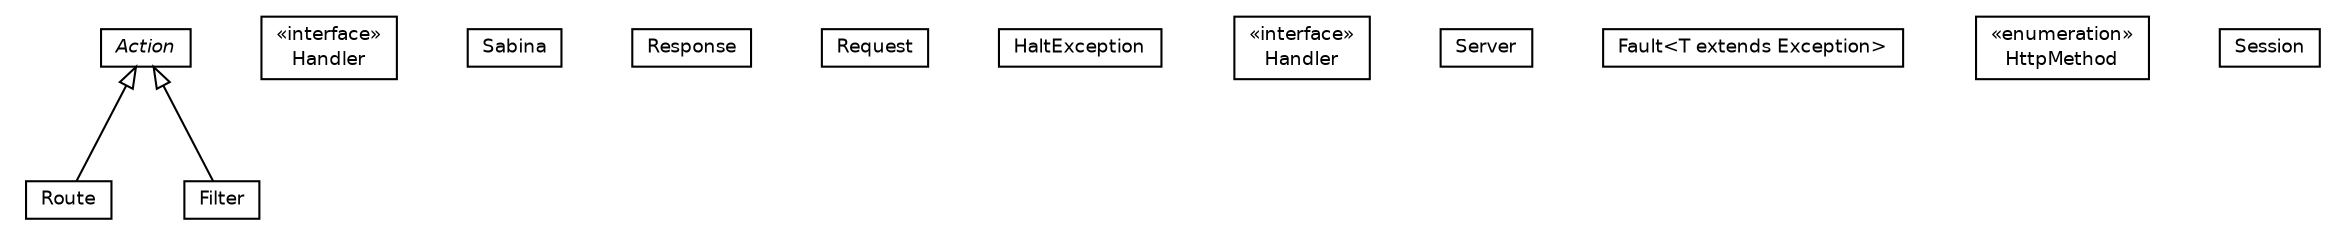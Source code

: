 #!/usr/local/bin/dot
#
# Class diagram 
# Generated by UMLGraph version R5_6-24-gf6e263 (http://www.umlgraph.org/)
#

digraph G {
	edge [fontname="Helvetica",fontsize=10,labelfontname="Helvetica",labelfontsize=10];
	node [fontname="Helvetica",fontsize=10,shape=plaintext];
	nodesep=0.25;
	ranksep=0.5;
	// sabina.Action
	c0 [label=<<table title="sabina.Action" border="0" cellborder="1" cellspacing="0" cellpadding="2" port="p" href="./Action.html">
		<tr><td><table border="0" cellspacing="0" cellpadding="1">
<tr><td align="center" balign="center"><font face="Helvetica-Oblique"> Action </font></td></tr>
		</table></td></tr>
		</table>>, URL="./Action.html", fontname="Helvetica", fontcolor="black", fontsize=9.0];
	// sabina.Route
	c1 [label=<<table title="sabina.Route" border="0" cellborder="1" cellspacing="0" cellpadding="2" port="p" href="./Route.html">
		<tr><td><table border="0" cellspacing="0" cellpadding="1">
<tr><td align="center" balign="center"> Route </td></tr>
		</table></td></tr>
		</table>>, URL="./Route.html", fontname="Helvetica", fontcolor="black", fontsize=9.0];
	// sabina.Route.Handler
	c2 [label=<<table title="sabina.Route.Handler" border="0" cellborder="1" cellspacing="0" cellpadding="2" port="p" href="./Route.Handler.html">
		<tr><td><table border="0" cellspacing="0" cellpadding="1">
<tr><td align="center" balign="center"> &#171;interface&#187; </td></tr>
<tr><td align="center" balign="center"> Handler </td></tr>
		</table></td></tr>
		</table>>, URL="./Route.Handler.html", fontname="Helvetica", fontcolor="black", fontsize=9.0];
	// sabina.Sabina
	c3 [label=<<table title="sabina.Sabina" border="0" cellborder="1" cellspacing="0" cellpadding="2" port="p" href="./Sabina.html">
		<tr><td><table border="0" cellspacing="0" cellpadding="1">
<tr><td align="center" balign="center"> Sabina </td></tr>
		</table></td></tr>
		</table>>, URL="./Sabina.html", fontname="Helvetica", fontcolor="black", fontsize=9.0];
	// sabina.Response
	c4 [label=<<table title="sabina.Response" border="0" cellborder="1" cellspacing="0" cellpadding="2" port="p" href="./Response.html">
		<tr><td><table border="0" cellspacing="0" cellpadding="1">
<tr><td align="center" balign="center"> Response </td></tr>
		</table></td></tr>
		</table>>, URL="./Response.html", fontname="Helvetica", fontcolor="black", fontsize=9.0];
	// sabina.Request
	c5 [label=<<table title="sabina.Request" border="0" cellborder="1" cellspacing="0" cellpadding="2" port="p" href="./Request.html">
		<tr><td><table border="0" cellspacing="0" cellpadding="1">
<tr><td align="center" balign="center"> Request </td></tr>
		</table></td></tr>
		</table>>, URL="./Request.html", fontname="Helvetica", fontcolor="black", fontsize=9.0];
	// sabina.HaltException
	c6 [label=<<table title="sabina.HaltException" border="0" cellborder="1" cellspacing="0" cellpadding="2" port="p" href="./HaltException.html">
		<tr><td><table border="0" cellspacing="0" cellpadding="1">
<tr><td align="center" balign="center"> HaltException </td></tr>
		</table></td></tr>
		</table>>, URL="./HaltException.html", fontname="Helvetica", fontcolor="black", fontsize=9.0];
	// sabina.Filter
	c7 [label=<<table title="sabina.Filter" border="0" cellborder="1" cellspacing="0" cellpadding="2" port="p" href="./Filter.html">
		<tr><td><table border="0" cellspacing="0" cellpadding="1">
<tr><td align="center" balign="center"> Filter </td></tr>
		</table></td></tr>
		</table>>, URL="./Filter.html", fontname="Helvetica", fontcolor="black", fontsize=9.0];
	// sabina.Filter.Handler
	c8 [label=<<table title="sabina.Filter.Handler" border="0" cellborder="1" cellspacing="0" cellpadding="2" port="p" href="./Filter.Handler.html">
		<tr><td><table border="0" cellspacing="0" cellpadding="1">
<tr><td align="center" balign="center"> &#171;interface&#187; </td></tr>
<tr><td align="center" balign="center"> Handler </td></tr>
		</table></td></tr>
		</table>>, URL="./Filter.Handler.html", fontname="Helvetica", fontcolor="black", fontsize=9.0];
	// sabina.Server
	c9 [label=<<table title="sabina.Server" border="0" cellborder="1" cellspacing="0" cellpadding="2" port="p" href="./Server.html">
		<tr><td><table border="0" cellspacing="0" cellpadding="1">
<tr><td align="center" balign="center"> Server </td></tr>
		</table></td></tr>
		</table>>, URL="./Server.html", fontname="Helvetica", fontcolor="black", fontsize=9.0];
	// sabina.Fault<T extends java.lang.Exception>
	c10 [label=<<table title="sabina.Fault" border="0" cellborder="1" cellspacing="0" cellpadding="2" port="p" href="./Fault.html">
		<tr><td><table border="0" cellspacing="0" cellpadding="1">
<tr><td align="center" balign="center"> Fault&lt;T extends Exception&gt; </td></tr>
		</table></td></tr>
		</table>>, URL="./Fault.html", fontname="Helvetica", fontcolor="black", fontsize=9.0];
	// sabina.HttpMethod
	c11 [label=<<table title="sabina.HttpMethod" border="0" cellborder="1" cellspacing="0" cellpadding="2" port="p" href="./HttpMethod.html">
		<tr><td><table border="0" cellspacing="0" cellpadding="1">
<tr><td align="center" balign="center"> &#171;enumeration&#187; </td></tr>
<tr><td align="center" balign="center"> HttpMethod </td></tr>
		</table></td></tr>
		</table>>, URL="./HttpMethod.html", fontname="Helvetica", fontcolor="black", fontsize=9.0];
	// sabina.Session
	c12 [label=<<table title="sabina.Session" border="0" cellborder="1" cellspacing="0" cellpadding="2" port="p" href="./Session.html">
		<tr><td><table border="0" cellspacing="0" cellpadding="1">
<tr><td align="center" balign="center"> Session </td></tr>
		</table></td></tr>
		</table>>, URL="./Session.html", fontname="Helvetica", fontcolor="black", fontsize=9.0];
	//sabina.Route extends sabina.Action
	c0:p -> c1:p [dir=back,arrowtail=empty];
	//sabina.Filter extends sabina.Action
	c0:p -> c7:p [dir=back,arrowtail=empty];
}

